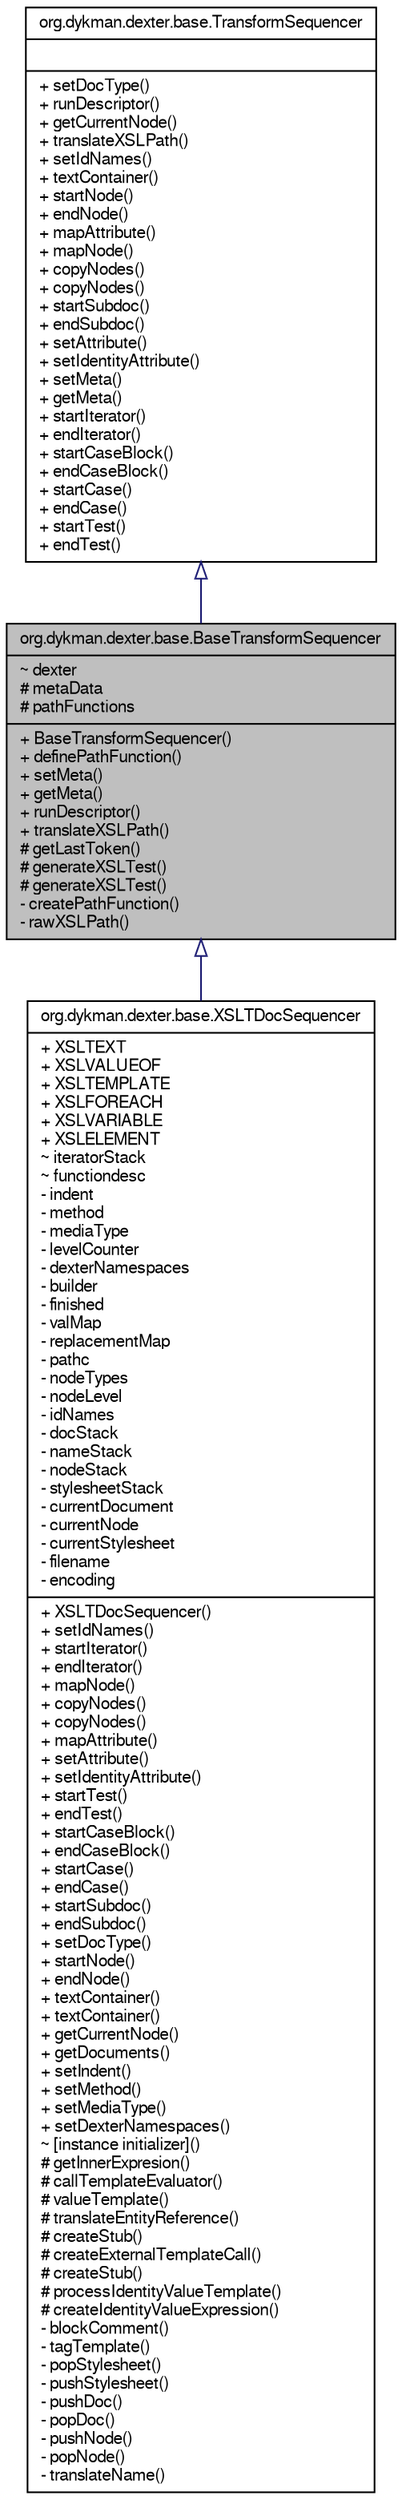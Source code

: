 digraph G
{
  bgcolor="transparent";
  edge [fontname="FreeSans",fontsize=10,labelfontname="FreeSans",labelfontsize=10];
  node [fontname="FreeSans",fontsize=10,shape=record];
  Node1 [label="{org.dykman.dexter.base.BaseTransformSequencer\n|~ dexter\l# metaData\l# pathFunctions\l|+ BaseTransformSequencer()\l+ definePathFunction()\l+ setMeta()\l+ getMeta()\l+ runDescriptor()\l+ translateXSLPath()\l# getLastToken()\l# generateXSLTest()\l# generateXSLTest()\l- createPathFunction()\l- rawXSLPath()\l}",height=0.2,width=0.4,color="black", fillcolor="grey75", style="filled" fontcolor="black"];
  Node2 -> Node1 [dir=back,color="midnightblue",fontsize=10,style="solid",arrowtail="empty",fontname="FreeSans"];
  Node2 [label="{org.dykman.dexter.base.TransformSequencer\n||+ setDocType()\l+ runDescriptor()\l+ getCurrentNode()\l+ translateXSLPath()\l+ setIdNames()\l+ textContainer()\l+ startNode()\l+ endNode()\l+ mapAttribute()\l+ mapNode()\l+ copyNodes()\l+ copyNodes()\l+ startSubdoc()\l+ endSubdoc()\l+ setAttribute()\l+ setIdentityAttribute()\l+ setMeta()\l+ getMeta()\l+ startIterator()\l+ endIterator()\l+ startCaseBlock()\l+ endCaseBlock()\l+ startCase()\l+ endCase()\l+ startTest()\l+ endTest()\l}",height=0.2,width=0.4,color="black",URL="$interfaceorg_1_1dykman_1_1dexter_1_1base_1_1TransformSequencer.html"];
  Node1 -> Node3 [dir=back,color="midnightblue",fontsize=10,style="solid",arrowtail="empty",fontname="FreeSans"];
  Node3 [label="{org.dykman.dexter.base.XSLTDocSequencer\n|+ XSLTEXT\l+ XSLVALUEOF\l+ XSLTEMPLATE\l+ XSLFOREACH\l+ XSLVARIABLE\l+ XSLELEMENT\l~ iteratorStack\l~ functiondesc\l- indent\l- method\l- mediaType\l- levelCounter\l- dexterNamespaces\l- builder\l- finished\l- valMap\l- replacementMap\l- pathc\l- nodeTypes\l- nodeLevel\l- idNames\l- docStack\l- nameStack\l- nodeStack\l- stylesheetStack\l- currentDocument\l- currentNode\l- currentStylesheet\l- filename\l- encoding\l|+ XSLTDocSequencer()\l+ setIdNames()\l+ startIterator()\l+ endIterator()\l+ mapNode()\l+ copyNodes()\l+ copyNodes()\l+ mapAttribute()\l+ setAttribute()\l+ setIdentityAttribute()\l+ startTest()\l+ endTest()\l+ startCaseBlock()\l+ endCaseBlock()\l+ startCase()\l+ endCase()\l+ startSubdoc()\l+ endSubdoc()\l+ setDocType()\l+ startNode()\l+ endNode()\l+ textContainer()\l+ textContainer()\l+ getCurrentNode()\l+ getDocuments()\l+ setIndent()\l+ setMethod()\l+ setMediaType()\l+ setDexterNamespaces()\l~ [instance initializer]()\l# getInnerExpresion()\l# callTemplateEvaluator()\l# valueTemplate()\l# translateEntityReference()\l# createStub()\l# createExternalTemplateCall()\l# createStub()\l# processIdentityValueTemplate()\l# createIdentityValueExpression()\l- blockComment()\l- tagTemplate()\l- popStylesheet()\l- pushStylesheet()\l- pushDoc()\l- popDoc()\l- pushNode()\l- popNode()\l- translateName()\l}",height=0.2,width=0.4,color="black",URL="$classorg_1_1dykman_1_1dexter_1_1base_1_1XSLTDocSequencer.html"];
}
